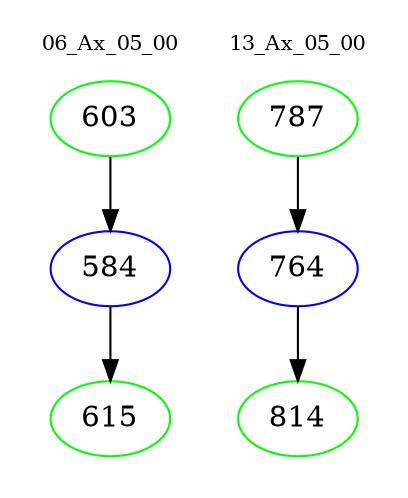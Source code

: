 digraph{
subgraph cluster_0 {
color = white
label = "06_Ax_05_00";
fontsize=10;
T0_603 [label="603", color="green"]
T0_603 -> T0_584 [color="black"]
T0_584 [label="584", color="blue"]
T0_584 -> T0_615 [color="black"]
T0_615 [label="615", color="green"]
}
subgraph cluster_1 {
color = white
label = "13_Ax_05_00";
fontsize=10;
T1_787 [label="787", color="green"]
T1_787 -> T1_764 [color="black"]
T1_764 [label="764", color="blue"]
T1_764 -> T1_814 [color="black"]
T1_814 [label="814", color="green"]
}
}
